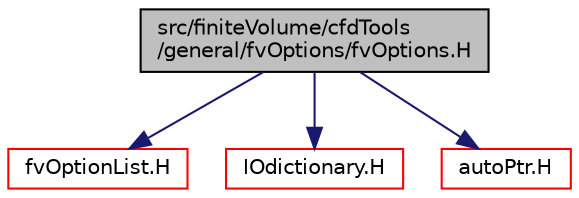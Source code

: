 digraph "src/finiteVolume/cfdTools/general/fvOptions/fvOptions.H"
{
  bgcolor="transparent";
  edge [fontname="Helvetica",fontsize="10",labelfontname="Helvetica",labelfontsize="10"];
  node [fontname="Helvetica",fontsize="10",shape=record];
  Node0 [label="src/finiteVolume/cfdTools\l/general/fvOptions/fvOptions.H",height=0.2,width=0.4,color="black", fillcolor="grey75", style="filled", fontcolor="black"];
  Node0 -> Node1 [color="midnightblue",fontsize="10",style="solid",fontname="Helvetica"];
  Node1 [label="fvOptionList.H",height=0.2,width=0.4,color="red",URL="$a01286.html"];
  Node0 -> Node249 [color="midnightblue",fontsize="10",style="solid",fontname="Helvetica"];
  Node249 [label="IOdictionary.H",height=0.2,width=0.4,color="red",URL="$a09749.html"];
  Node0 -> Node83 [color="midnightblue",fontsize="10",style="solid",fontname="Helvetica"];
  Node83 [label="autoPtr.H",height=0.2,width=0.4,color="red",URL="$a11828.html"];
}
